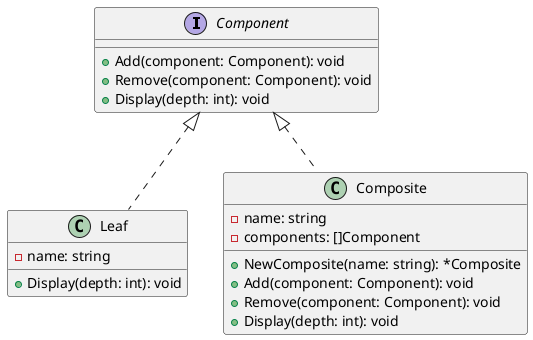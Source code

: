 @startuml

interface Component {
    + Add(component: Component): void
    + Remove(component: Component): void
    + Display(depth: int): void
}

class Leaf {
    - name: string
    + Display(depth: int): void
}

class Composite {
    - name: string
    - components: []Component
    + NewComposite(name: string): *Composite
    + Add(component: Component): void
    + Remove(component: Component): void
    + Display(depth: int): void
}

Component <|.. Leaf
Component <|.. Composite

@enduml

